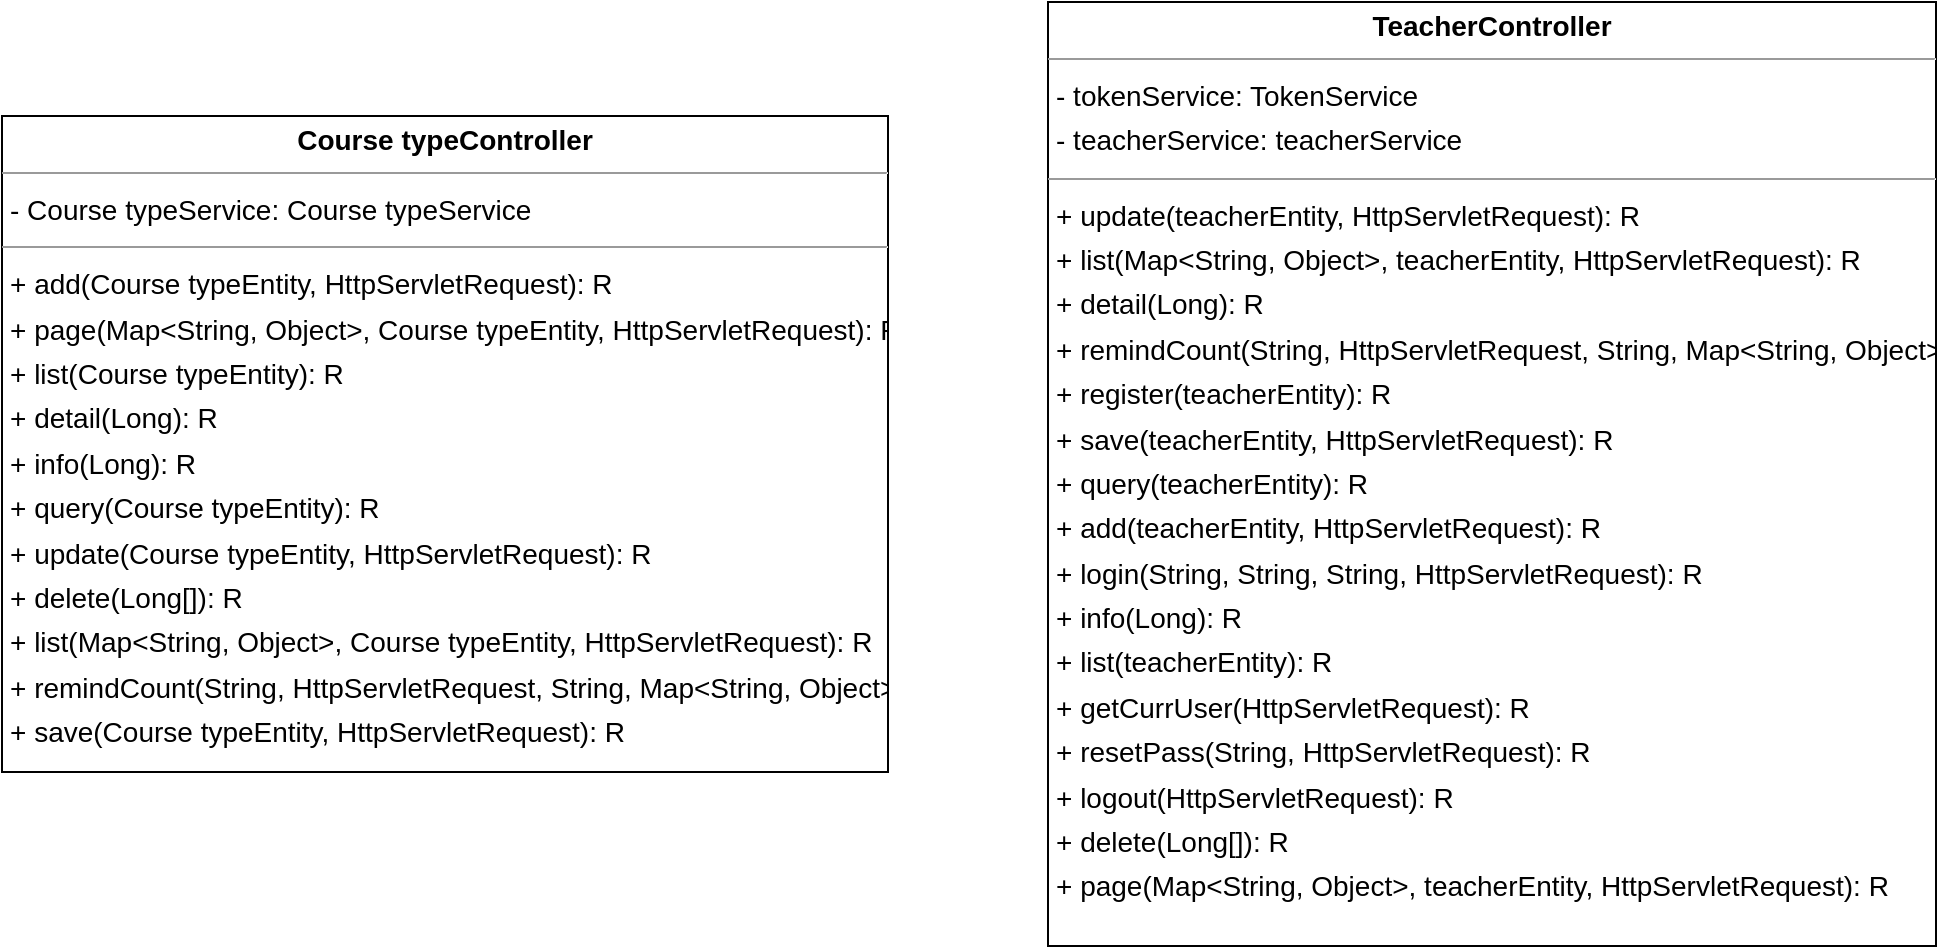 <mxfile version="24.3.0" type="device">
  <diagram id="RHdSfEgKIjCWjsZPSIlg" name="第 1 页">
    <mxGraphModel dx="2144" dy="883" grid="1" gridSize="10" guides="1" tooltips="1" connect="1" arrows="1" fold="1" page="0" pageScale="1" pageWidth="827" pageHeight="1169" background="none" math="0" shadow="0">
      <root>
        <mxCell id="0" />
        <mxCell id="1" parent="0" />
        <mxCell id="node1" value="&lt;p style=&quot;margin:0px;margin-top:4px;text-align:center;&quot;&gt;&lt;b&gt;Course typeController&lt;/b&gt;&lt;/p&gt;&lt;hr size=&quot;1&quot;/&gt;&lt;p style=&quot;margin:0 0 0 4px;line-height:1.6;&quot;&gt;- Course typeService: Course typeService&lt;/p&gt;&lt;hr size=&quot;1&quot;/&gt;&lt;p style=&quot;margin:0 0 0 4px;line-height:1.6;&quot;&gt;+ add(Course typeEntity, HttpServletRequest): R&lt;br/&gt;+ page(Map&amp;lt;String, Object&amp;gt;, Course typeEntity, HttpServletRequest): R&lt;br/&gt;+ list(Course typeEntity): R&lt;br/&gt;+ detail(Long): R&lt;br/&gt;+ info(Long): R&lt;br/&gt;+ query(Course typeEntity): R&lt;br/&gt;+ update(Course typeEntity, HttpServletRequest): R&lt;br/&gt;+ delete(Long[]): R&lt;br/&gt;+ list(Map&amp;lt;String, Object&amp;gt;, Course typeEntity, HttpServletRequest): R&lt;br/&gt;+ remindCount(String, HttpServletRequest, String, Map&amp;lt;String, Object&amp;gt;): R&lt;br/&gt;+ save(Course typeEntity, HttpServletRequest): R&lt;/p&gt;" style="verticalAlign=top;align=left;overflow=fill;fontSize=14;fontFamily=Helvetica;html=1;rounded=0;shadow=0;comic=0;labelBackgroundColor=none;strokeWidth=1;" parent="1" vertex="1">
          <mxGeometry x="-73" y="288" width="443" height="328" as="geometry" />
        </mxCell>
        <mxCell id="8mxXPxeN9K5FKxPsGbgE-1" value="&lt;p style=&quot;margin:0px;margin-top:4px;text-align:center;&quot;&gt;&lt;b&gt;TeacherController&lt;/b&gt;&lt;/p&gt;&lt;hr size=&quot;1&quot;&gt;&lt;p style=&quot;margin:0 0 0 4px;line-height:1.6;&quot;&gt;- tokenService: TokenService&lt;br&gt;- teacherService: teacherService&lt;/p&gt;&lt;hr size=&quot;1&quot;&gt;&lt;p style=&quot;margin:0 0 0 4px;line-height:1.6;&quot;&gt;+ update(teacherEntity, HttpServletRequest): R&lt;br&gt;+ list(Map&amp;lt;String, Object&amp;gt;, teacherEntity, HttpServletRequest): R&lt;br&gt;+ detail(Long): R&lt;br&gt;+ remindCount(String, HttpServletRequest, String, Map&amp;lt;String, Object&amp;gt;): R&lt;br&gt;+ register(teacherEntity): R&lt;br&gt;+ save(teacherEntity, HttpServletRequest): R&lt;br&gt;+ query(teacherEntity): R&lt;br&gt;+ add(teacherEntity, HttpServletRequest): R&lt;br&gt;+ login(String, String, String, HttpServletRequest): R&lt;br&gt;+ info(Long): R&lt;br&gt;+ list(teacherEntity): R&lt;br&gt;+ getCurrUser(HttpServletRequest): R&lt;br&gt;+ resetPass(String, HttpServletRequest): R&lt;br&gt;+ logout(HttpServletRequest): R&lt;br&gt;+ delete(Long[]): R&lt;br&gt;+ page(Map&amp;lt;String, Object&amp;gt;, teacherEntity, HttpServletRequest): R&lt;/p&gt;" style="verticalAlign=top;align=left;overflow=fill;fontSize=14;fontFamily=Helvetica;html=1;rounded=0;shadow=0;comic=0;labelBackgroundColor=none;strokeWidth=1;" vertex="1" parent="1">
          <mxGeometry x="450" y="231" width="444" height="472" as="geometry" />
        </mxCell>
      </root>
    </mxGraphModel>
  </diagram>
</mxfile>
